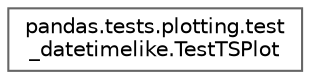 digraph "Graphical Class Hierarchy"
{
 // LATEX_PDF_SIZE
  bgcolor="transparent";
  edge [fontname=Helvetica,fontsize=10,labelfontname=Helvetica,labelfontsize=10];
  node [fontname=Helvetica,fontsize=10,shape=box,height=0.2,width=0.4];
  rankdir="LR";
  Node0 [id="Node000000",label="pandas.tests.plotting.test\l_datetimelike.TestTSPlot",height=0.2,width=0.4,color="grey40", fillcolor="white", style="filled",URL="$d4/dbb/classpandas_1_1tests_1_1plotting_1_1test__datetimelike_1_1TestTSPlot.html",tooltip=" "];
}
